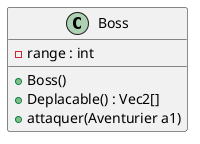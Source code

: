 @startuml
class Boss{
    - range : int

    + Boss()
    + Deplacable() : Vec2[]
    + attaquer(Aventurier a1)
}
@enduml